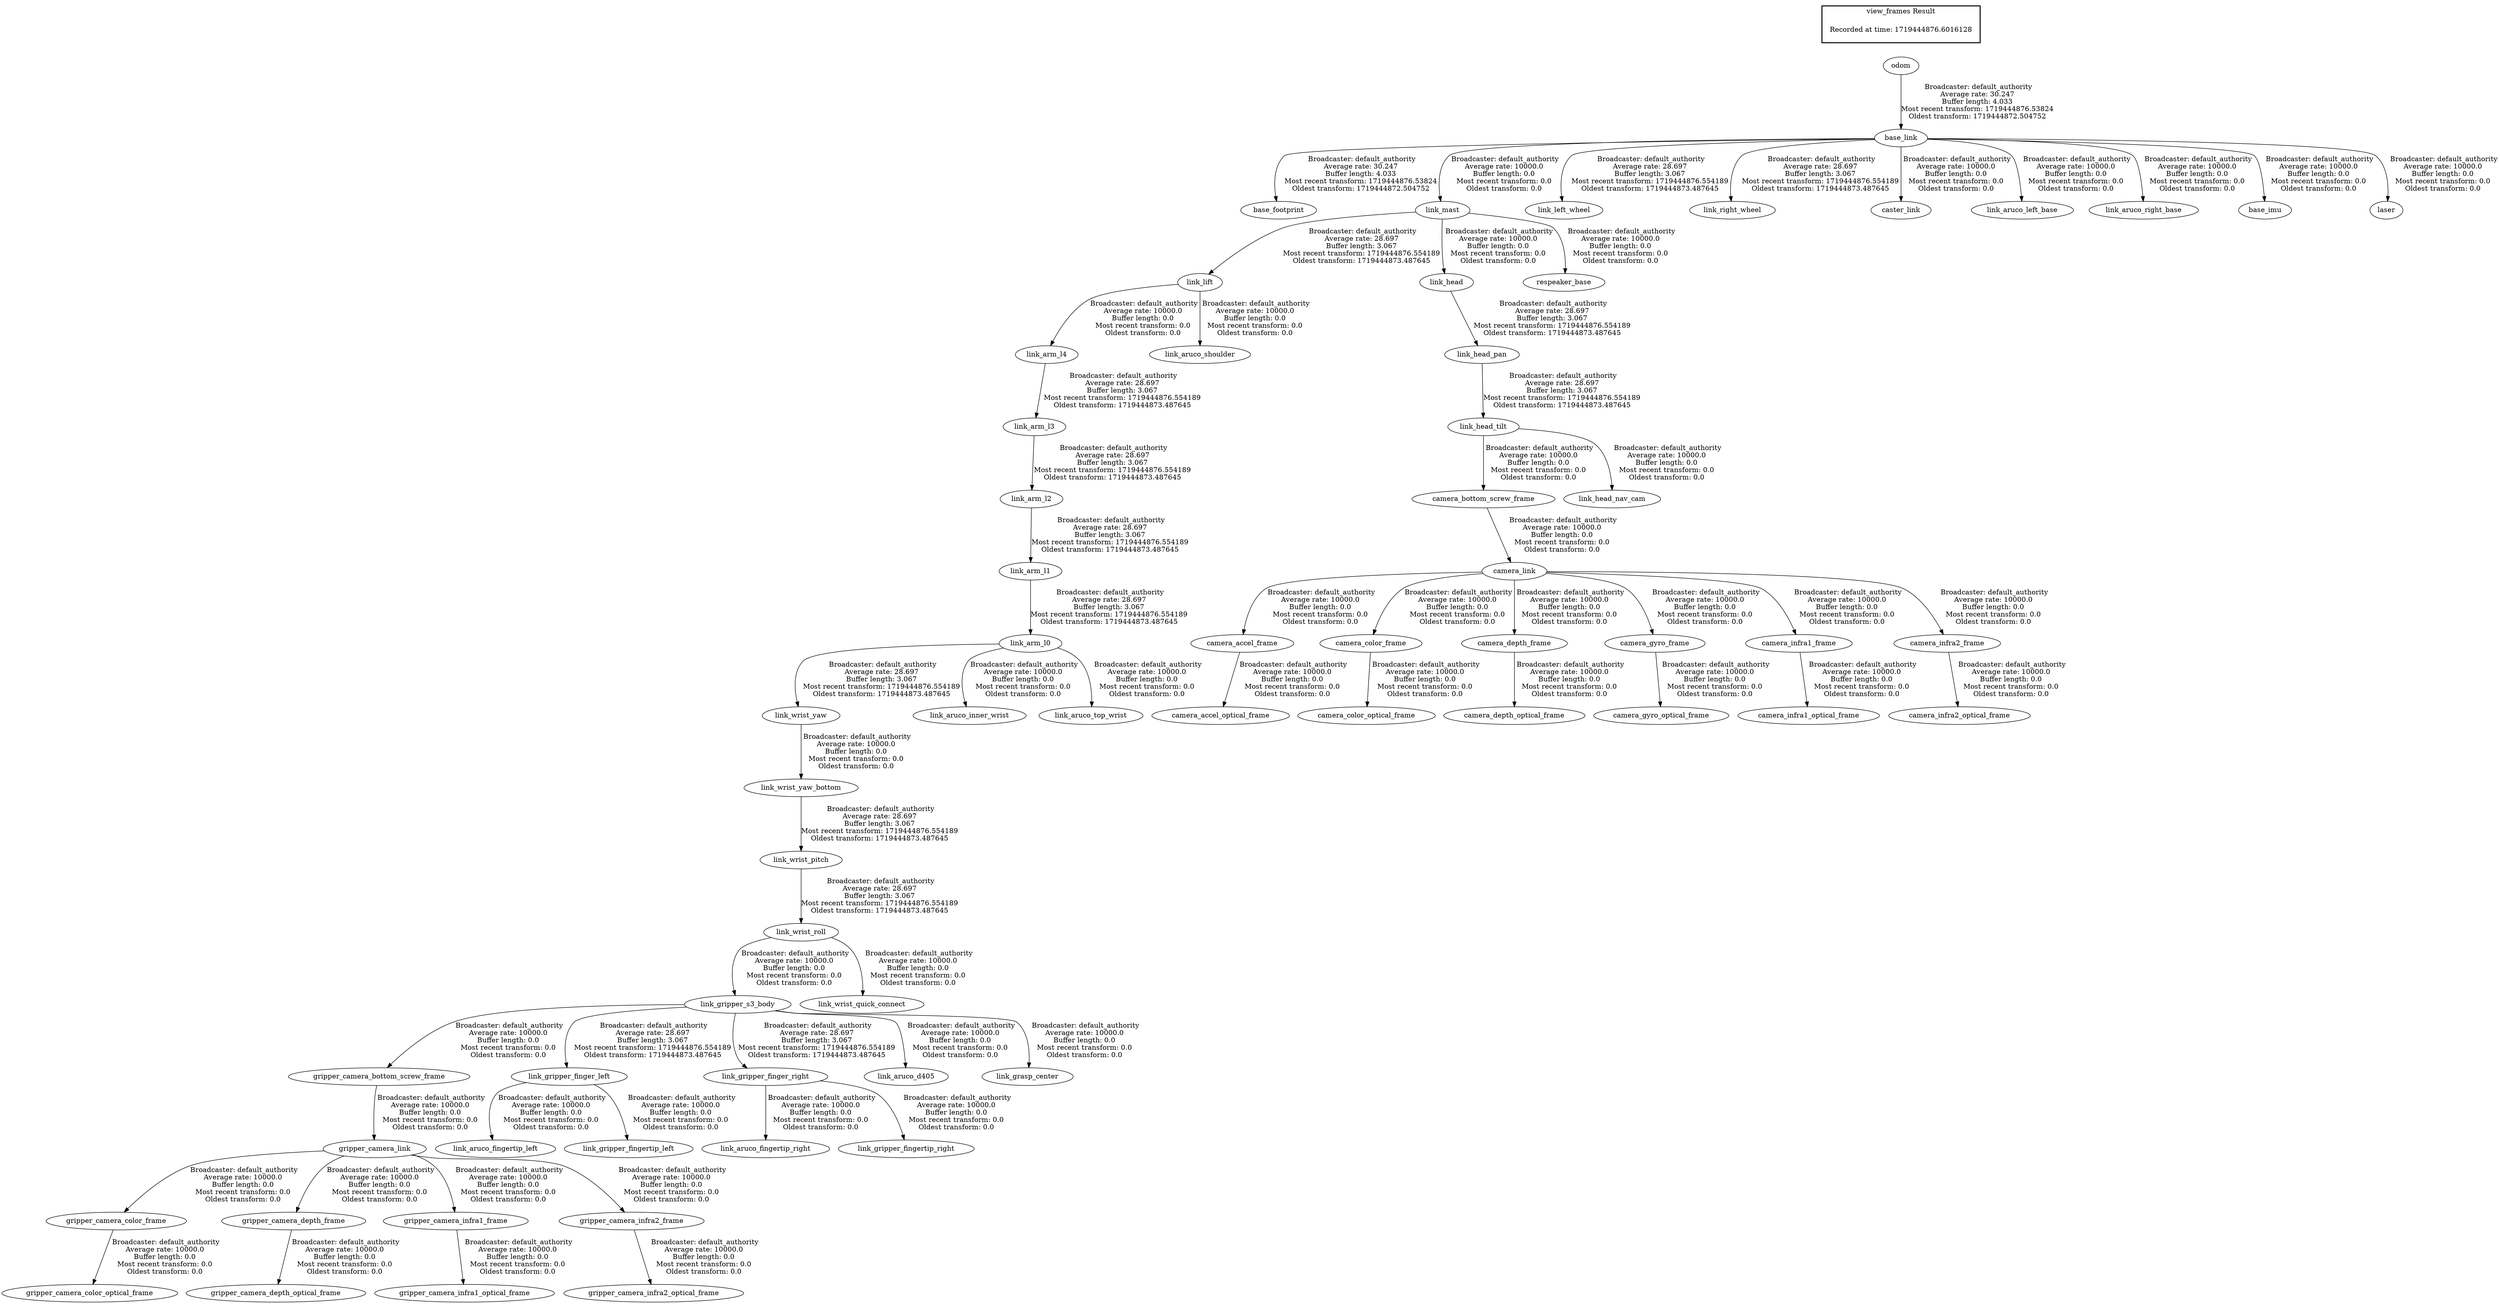 digraph G {
"gripper_camera_link" -> "gripper_camera_color_frame"[label=" Broadcaster: default_authority\nAverage rate: 10000.0\nBuffer length: 0.0\nMost recent transform: 0.0\nOldest transform: 0.0\n"];
"gripper_camera_bottom_screw_frame" -> "gripper_camera_link"[label=" Broadcaster: default_authority\nAverage rate: 10000.0\nBuffer length: 0.0\nMost recent transform: 0.0\nOldest transform: 0.0\n"];
"gripper_camera_color_frame" -> "gripper_camera_color_optical_frame"[label=" Broadcaster: default_authority\nAverage rate: 10000.0\nBuffer length: 0.0\nMost recent transform: 0.0\nOldest transform: 0.0\n"];
"gripper_camera_link" -> "gripper_camera_depth_frame"[label=" Broadcaster: default_authority\nAverage rate: 10000.0\nBuffer length: 0.0\nMost recent transform: 0.0\nOldest transform: 0.0\n"];
"gripper_camera_depth_frame" -> "gripper_camera_depth_optical_frame"[label=" Broadcaster: default_authority\nAverage rate: 10000.0\nBuffer length: 0.0\nMost recent transform: 0.0\nOldest transform: 0.0\n"];
"odom" -> "base_link"[label=" Broadcaster: default_authority\nAverage rate: 30.247\nBuffer length: 4.033\nMost recent transform: 1719444876.53824\nOldest transform: 1719444872.504752\n"];
"base_link" -> "base_footprint"[label=" Broadcaster: default_authority\nAverage rate: 30.247\nBuffer length: 4.033\nMost recent transform: 1719444876.53824\nOldest transform: 1719444872.504752\n"];
"link_arm_l1" -> "link_arm_l0"[label=" Broadcaster: default_authority\nAverage rate: 28.697\nBuffer length: 3.067\nMost recent transform: 1719444876.554189\nOldest transform: 1719444873.487645\n"];
"link_arm_l2" -> "link_arm_l1"[label=" Broadcaster: default_authority\nAverage rate: 28.697\nBuffer length: 3.067\nMost recent transform: 1719444876.554189\nOldest transform: 1719444873.487645\n"];
"link_arm_l3" -> "link_arm_l2"[label=" Broadcaster: default_authority\nAverage rate: 28.697\nBuffer length: 3.067\nMost recent transform: 1719444876.554189\nOldest transform: 1719444873.487645\n"];
"link_arm_l4" -> "link_arm_l3"[label=" Broadcaster: default_authority\nAverage rate: 28.697\nBuffer length: 3.067\nMost recent transform: 1719444876.554189\nOldest transform: 1719444873.487645\n"];
"link_lift" -> "link_arm_l4"[label=" Broadcaster: default_authority\nAverage rate: 10000.0\nBuffer length: 0.0\nMost recent transform: 0.0\nOldest transform: 0.0\n"];
"link_gripper_s3_body" -> "link_gripper_finger_left"[label=" Broadcaster: default_authority\nAverage rate: 28.697\nBuffer length: 3.067\nMost recent transform: 1719444876.554189\nOldest transform: 1719444873.487645\n"];
"link_wrist_roll" -> "link_gripper_s3_body"[label=" Broadcaster: default_authority\nAverage rate: 10000.0\nBuffer length: 0.0\nMost recent transform: 0.0\nOldest transform: 0.0\n"];
"link_gripper_s3_body" -> "link_gripper_finger_right"[label=" Broadcaster: default_authority\nAverage rate: 28.697\nBuffer length: 3.067\nMost recent transform: 1719444876.554189\nOldest transform: 1719444873.487645\n"];
"link_head" -> "link_head_pan"[label=" Broadcaster: default_authority\nAverage rate: 28.697\nBuffer length: 3.067\nMost recent transform: 1719444876.554189\nOldest transform: 1719444873.487645\n"];
"link_mast" -> "link_head"[label=" Broadcaster: default_authority\nAverage rate: 10000.0\nBuffer length: 0.0\nMost recent transform: 0.0\nOldest transform: 0.0\n"];
"link_head_pan" -> "link_head_tilt"[label=" Broadcaster: default_authority\nAverage rate: 28.697\nBuffer length: 3.067\nMost recent transform: 1719444876.554189\nOldest transform: 1719444873.487645\n"];
"base_link" -> "link_left_wheel"[label=" Broadcaster: default_authority\nAverage rate: 28.697\nBuffer length: 3.067\nMost recent transform: 1719444876.554189\nOldest transform: 1719444873.487645\n"];
"link_mast" -> "link_lift"[label=" Broadcaster: default_authority\nAverage rate: 28.697\nBuffer length: 3.067\nMost recent transform: 1719444876.554189\nOldest transform: 1719444873.487645\n"];
"base_link" -> "link_mast"[label=" Broadcaster: default_authority\nAverage rate: 10000.0\nBuffer length: 0.0\nMost recent transform: 0.0\nOldest transform: 0.0\n"];
"base_link" -> "link_right_wheel"[label=" Broadcaster: default_authority\nAverage rate: 28.697\nBuffer length: 3.067\nMost recent transform: 1719444876.554189\nOldest transform: 1719444873.487645\n"];
"link_wrist_yaw_bottom" -> "link_wrist_pitch"[label=" Broadcaster: default_authority\nAverage rate: 28.697\nBuffer length: 3.067\nMost recent transform: 1719444876.554189\nOldest transform: 1719444873.487645\n"];
"link_wrist_yaw" -> "link_wrist_yaw_bottom"[label=" Broadcaster: default_authority\nAverage rate: 10000.0\nBuffer length: 0.0\nMost recent transform: 0.0\nOldest transform: 0.0\n"];
"link_wrist_pitch" -> "link_wrist_roll"[label=" Broadcaster: default_authority\nAverage rate: 28.697\nBuffer length: 3.067\nMost recent transform: 1719444876.554189\nOldest transform: 1719444873.487645\n"];
"link_arm_l0" -> "link_wrist_yaw"[label=" Broadcaster: default_authority\nAverage rate: 28.697\nBuffer length: 3.067\nMost recent transform: 1719444876.554189\nOldest transform: 1719444873.487645\n"];
"camera_link" -> "camera_accel_frame"[label=" Broadcaster: default_authority\nAverage rate: 10000.0\nBuffer length: 0.0\nMost recent transform: 0.0\nOldest transform: 0.0\n"];
"camera_bottom_screw_frame" -> "camera_link"[label=" Broadcaster: default_authority\nAverage rate: 10000.0\nBuffer length: 0.0\nMost recent transform: 0.0\nOldest transform: 0.0\n"];
"camera_accel_frame" -> "camera_accel_optical_frame"[label=" Broadcaster: default_authority\nAverage rate: 10000.0\nBuffer length: 0.0\nMost recent transform: 0.0\nOldest transform: 0.0\n"];
"camera_link" -> "camera_color_frame"[label=" Broadcaster: default_authority\nAverage rate: 10000.0\nBuffer length: 0.0\nMost recent transform: 0.0\nOldest transform: 0.0\n"];
"camera_color_frame" -> "camera_color_optical_frame"[label=" Broadcaster: default_authority\nAverage rate: 10000.0\nBuffer length: 0.0\nMost recent transform: 0.0\nOldest transform: 0.0\n"];
"camera_link" -> "camera_depth_frame"[label=" Broadcaster: default_authority\nAverage rate: 10000.0\nBuffer length: 0.0\nMost recent transform: 0.0\nOldest transform: 0.0\n"];
"camera_depth_frame" -> "camera_depth_optical_frame"[label=" Broadcaster: default_authority\nAverage rate: 10000.0\nBuffer length: 0.0\nMost recent transform: 0.0\nOldest transform: 0.0\n"];
"camera_link" -> "camera_gyro_frame"[label=" Broadcaster: default_authority\nAverage rate: 10000.0\nBuffer length: 0.0\nMost recent transform: 0.0\nOldest transform: 0.0\n"];
"camera_gyro_frame" -> "camera_gyro_optical_frame"[label=" Broadcaster: default_authority\nAverage rate: 10000.0\nBuffer length: 0.0\nMost recent transform: 0.0\nOldest transform: 0.0\n"];
"camera_link" -> "camera_infra1_frame"[label=" Broadcaster: default_authority\nAverage rate: 10000.0\nBuffer length: 0.0\nMost recent transform: 0.0\nOldest transform: 0.0\n"];
"camera_infra1_frame" -> "camera_infra1_optical_frame"[label=" Broadcaster: default_authority\nAverage rate: 10000.0\nBuffer length: 0.0\nMost recent transform: 0.0\nOldest transform: 0.0\n"];
"camera_link" -> "camera_infra2_frame"[label=" Broadcaster: default_authority\nAverage rate: 10000.0\nBuffer length: 0.0\nMost recent transform: 0.0\nOldest transform: 0.0\n"];
"camera_infra2_frame" -> "camera_infra2_optical_frame"[label=" Broadcaster: default_authority\nAverage rate: 10000.0\nBuffer length: 0.0\nMost recent transform: 0.0\nOldest transform: 0.0\n"];
"link_head_tilt" -> "camera_bottom_screw_frame"[label=" Broadcaster: default_authority\nAverage rate: 10000.0\nBuffer length: 0.0\nMost recent transform: 0.0\nOldest transform: 0.0\n"];
"base_link" -> "caster_link"[label=" Broadcaster: default_authority\nAverage rate: 10000.0\nBuffer length: 0.0\nMost recent transform: 0.0\nOldest transform: 0.0\n"];
"gripper_camera_link" -> "gripper_camera_infra1_frame"[label=" Broadcaster: default_authority\nAverage rate: 10000.0\nBuffer length: 0.0\nMost recent transform: 0.0\nOldest transform: 0.0\n"];
"gripper_camera_infra1_frame" -> "gripper_camera_infra1_optical_frame"[label=" Broadcaster: default_authority\nAverage rate: 10000.0\nBuffer length: 0.0\nMost recent transform: 0.0\nOldest transform: 0.0\n"];
"gripper_camera_link" -> "gripper_camera_infra2_frame"[label=" Broadcaster: default_authority\nAverage rate: 10000.0\nBuffer length: 0.0\nMost recent transform: 0.0\nOldest transform: 0.0\n"];
"gripper_camera_infra2_frame" -> "gripper_camera_infra2_optical_frame"[label=" Broadcaster: default_authority\nAverage rate: 10000.0\nBuffer length: 0.0\nMost recent transform: 0.0\nOldest transform: 0.0\n"];
"link_gripper_s3_body" -> "gripper_camera_bottom_screw_frame"[label=" Broadcaster: default_authority\nAverage rate: 10000.0\nBuffer length: 0.0\nMost recent transform: 0.0\nOldest transform: 0.0\n"];
"link_gripper_s3_body" -> "link_aruco_d405"[label=" Broadcaster: default_authority\nAverage rate: 10000.0\nBuffer length: 0.0\nMost recent transform: 0.0\nOldest transform: 0.0\n"];
"link_gripper_finger_left" -> "link_aruco_fingertip_left"[label=" Broadcaster: default_authority\nAverage rate: 10000.0\nBuffer length: 0.0\nMost recent transform: 0.0\nOldest transform: 0.0\n"];
"link_gripper_finger_right" -> "link_aruco_fingertip_right"[label=" Broadcaster: default_authority\nAverage rate: 10000.0\nBuffer length: 0.0\nMost recent transform: 0.0\nOldest transform: 0.0\n"];
"link_arm_l0" -> "link_aruco_inner_wrist"[label=" Broadcaster: default_authority\nAverage rate: 10000.0\nBuffer length: 0.0\nMost recent transform: 0.0\nOldest transform: 0.0\n"];
"base_link" -> "link_aruco_left_base"[label=" Broadcaster: default_authority\nAverage rate: 10000.0\nBuffer length: 0.0\nMost recent transform: 0.0\nOldest transform: 0.0\n"];
"base_link" -> "link_aruco_right_base"[label=" Broadcaster: default_authority\nAverage rate: 10000.0\nBuffer length: 0.0\nMost recent transform: 0.0\nOldest transform: 0.0\n"];
"link_lift" -> "link_aruco_shoulder"[label=" Broadcaster: default_authority\nAverage rate: 10000.0\nBuffer length: 0.0\nMost recent transform: 0.0\nOldest transform: 0.0\n"];
"link_arm_l0" -> "link_aruco_top_wrist"[label=" Broadcaster: default_authority\nAverage rate: 10000.0\nBuffer length: 0.0\nMost recent transform: 0.0\nOldest transform: 0.0\n"];
"base_link" -> "base_imu"[label=" Broadcaster: default_authority\nAverage rate: 10000.0\nBuffer length: 0.0\nMost recent transform: 0.0\nOldest transform: 0.0\n"];
"link_gripper_s3_body" -> "link_grasp_center"[label=" Broadcaster: default_authority\nAverage rate: 10000.0\nBuffer length: 0.0\nMost recent transform: 0.0\nOldest transform: 0.0\n"];
"link_gripper_finger_left" -> "link_gripper_fingertip_left"[label=" Broadcaster: default_authority\nAverage rate: 10000.0\nBuffer length: 0.0\nMost recent transform: 0.0\nOldest transform: 0.0\n"];
"link_gripper_finger_right" -> "link_gripper_fingertip_right"[label=" Broadcaster: default_authority\nAverage rate: 10000.0\nBuffer length: 0.0\nMost recent transform: 0.0\nOldest transform: 0.0\n"];
"link_head_tilt" -> "link_head_nav_cam"[label=" Broadcaster: default_authority\nAverage rate: 10000.0\nBuffer length: 0.0\nMost recent transform: 0.0\nOldest transform: 0.0\n"];
"base_link" -> "laser"[label=" Broadcaster: default_authority\nAverage rate: 10000.0\nBuffer length: 0.0\nMost recent transform: 0.0\nOldest transform: 0.0\n"];
"link_mast" -> "respeaker_base"[label=" Broadcaster: default_authority\nAverage rate: 10000.0\nBuffer length: 0.0\nMost recent transform: 0.0\nOldest transform: 0.0\n"];
"link_wrist_roll" -> "link_wrist_quick_connect"[label=" Broadcaster: default_authority\nAverage rate: 10000.0\nBuffer length: 0.0\nMost recent transform: 0.0\nOldest transform: 0.0\n"];
edge [style=invis];
 subgraph cluster_legend { style=bold; color=black; label ="view_frames Result";
"Recorded at time: 1719444876.6016128"[ shape=plaintext ] ;
}->"odom";
}
